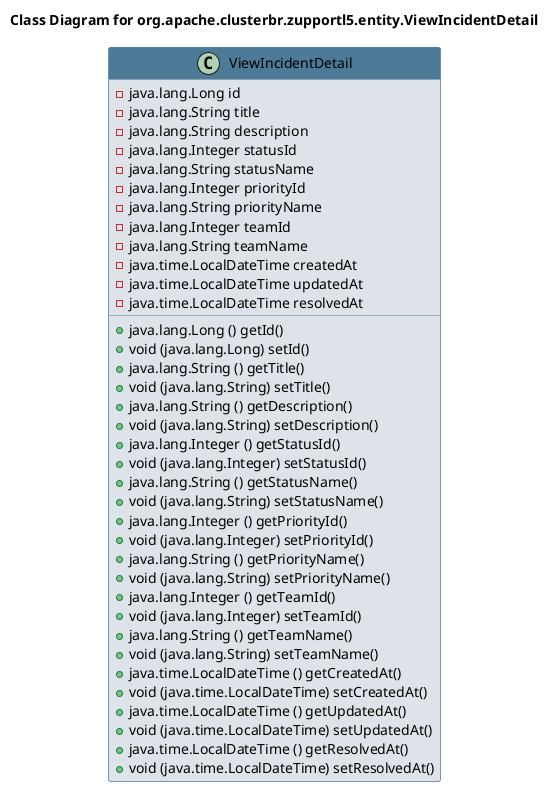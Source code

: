 @startuml 
skinparam class { 
 BackgroundColor #DEE3E9 
 ArrowColor #4D7A97 
 BorderColor #4D7A97 
}
left to right direction 
title Class Diagram for org.apache.clusterbr.zupportl5.entity.ViewIncidentDetail
skinparam titleBackgroundColor White
skinparam classHeaderBackgroundColor #4D7A97 
skinparam stereotypeCBackgroundColor #F8981D 

class ViewIncidentDetail {
 - java.lang.Long id
 - java.lang.String title
 - java.lang.String description
 - java.lang.Integer statusId
 - java.lang.String statusName
 - java.lang.Integer priorityId
 - java.lang.String priorityName
 - java.lang.Integer teamId
 - java.lang.String teamName
 - java.time.LocalDateTime createdAt
 - java.time.LocalDateTime updatedAt
 - java.time.LocalDateTime resolvedAt
 + java.lang.Long () getId()
 + void (java.lang.Long) setId()
 + java.lang.String () getTitle()
 + void (java.lang.String) setTitle()
 + java.lang.String () getDescription()
 + void (java.lang.String) setDescription()
 + java.lang.Integer () getStatusId()
 + void (java.lang.Integer) setStatusId()
 + java.lang.String () getStatusName()
 + void (java.lang.String) setStatusName()
 + java.lang.Integer () getPriorityId()
 + void (java.lang.Integer) setPriorityId()
 + java.lang.String () getPriorityName()
 + void (java.lang.String) setPriorityName()
 + java.lang.Integer () getTeamId()
 + void (java.lang.Integer) setTeamId()
 + java.lang.String () getTeamName()
 + void (java.lang.String) setTeamName()
 + java.time.LocalDateTime () getCreatedAt()
 + void (java.time.LocalDateTime) setCreatedAt()
 + java.time.LocalDateTime () getUpdatedAt()
 + void (java.time.LocalDateTime) setUpdatedAt()
 + java.time.LocalDateTime () getResolvedAt()
 + void (java.time.LocalDateTime) setResolvedAt()
}
@enduml